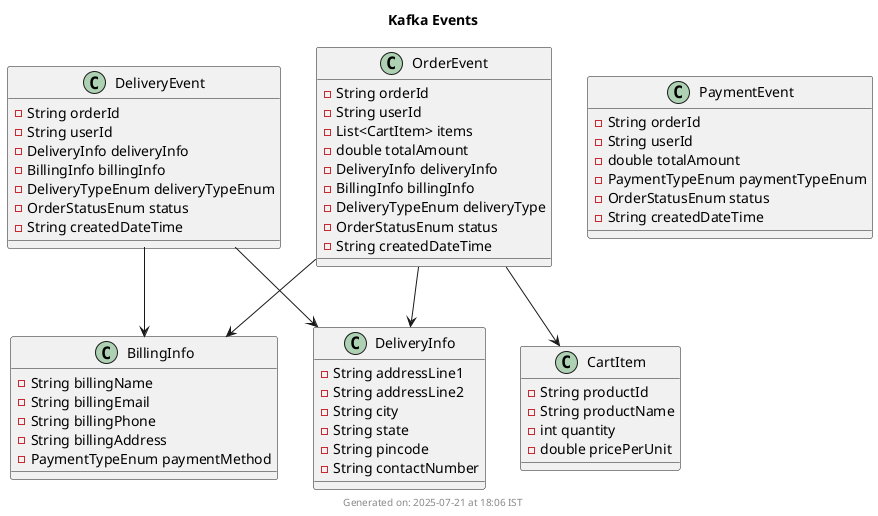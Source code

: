 @startuml

title Kafka Events

footer Generated on: 2025-07-21 at 18:06 IST

class OrderEvent {
    -  String orderId
    -  String userId
    -  List<CartItem> items
    -  double totalAmount
    -  DeliveryInfo deliveryInfo
    -  BillingInfo billingInfo
    -  DeliveryTypeEnum deliveryType
    -  OrderStatusEnum status
    -  String createdDateTime
}

class DeliveryEvent {
    -  String orderId
    -  String userId
    -  DeliveryInfo deliveryInfo
    -  BillingInfo billingInfo
    -  DeliveryTypeEnum deliveryTypeEnum
    -  OrderStatusEnum status
    -  String createdDateTime
}

class PaymentEvent {
    -  String orderId
    -  String userId
    -  double totalAmount
    -  PaymentTypeEnum paymentTypeEnum
    -  OrderStatusEnum status
    -  String createdDateTime
}

class DeliveryInfo {
  - String addressLine1
  - String addressLine2
  - String city
  - String state
  - String pincode
  - String contactNumber
}

class BillingInfo {
  - String billingName
  - String billingEmail
  - String billingPhone
  - String billingAddress
  - PaymentTypeEnum paymentMethod
}

class CartItem {
  - String productId
  - String productName
  - int quantity
  - double pricePerUnit
}

OrderEvent --> DeliveryInfo
OrderEvent --> BillingInfo
OrderEvent --> CartItem
DeliveryEvent --> DeliveryInfo
DeliveryEvent --> BillingInfo



@enduml
